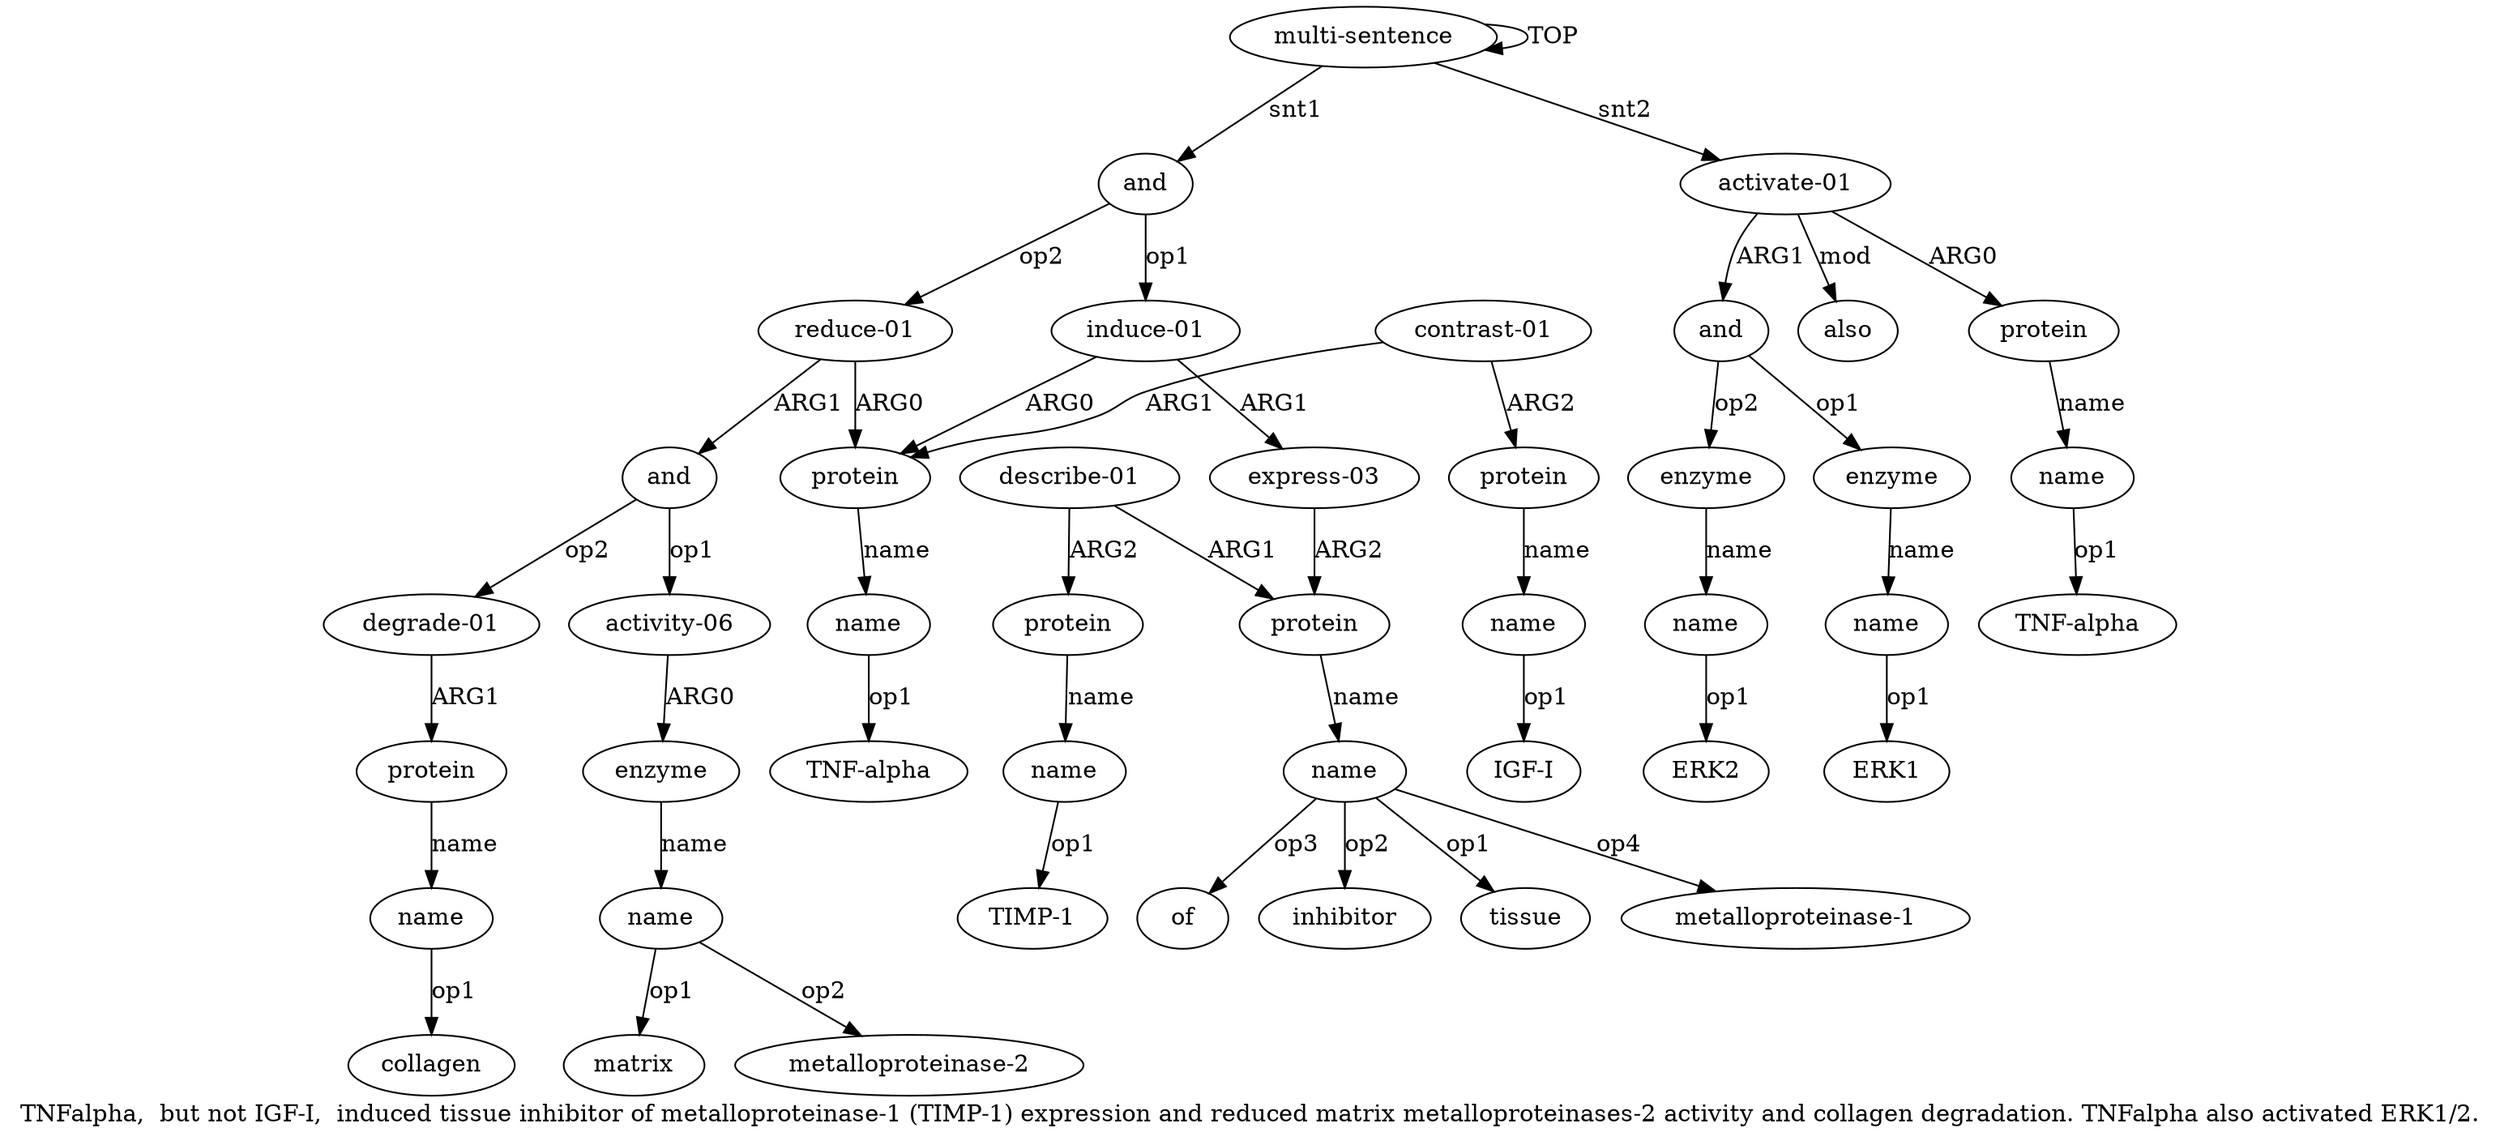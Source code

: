 digraph  {
	graph [label="TNFalpha,  but not IGF-I,  induced tissue inhibitor of metalloproteinase-1 (TIMP-1) expression and reduced matrix metalloproteinases-2 \
activity and collagen degradation. TNFalpha also activated ERK1/2."];
	node [label="\N"];
	a20	 [color=black,
		gold_ind=20,
		gold_label=protein,
		label=protein,
		test_ind=20,
		test_label=protein];
	a21	 [color=black,
		gold_ind=21,
		gold_label=name,
		label=name,
		test_ind=21,
		test_label=name];
	a20 -> a21 [key=0,
	color=black,
	gold_label=name,
	label=name,
	test_label=name];
"a21 collagen" [color=black,
	gold_ind=-1,
	gold_label=collagen,
	label=collagen,
	test_ind=-1,
	test_label=collagen];
a21 -> "a21 collagen" [key=0,
color=black,
gold_label=op1,
label=op1,
test_label=op1];
a22 [color=black,
gold_ind=22,
gold_label="activate-01",
label="activate-01",
test_ind=22,
test_label="activate-01"];
a23 [color=black,
gold_ind=23,
gold_label=protein,
label=protein,
test_ind=23,
test_label=protein];
a22 -> a23 [key=0,
color=black,
gold_label=ARG0,
label=ARG0,
test_label=ARG0];
a25 [color=black,
gold_ind=25,
gold_label=and,
label=and,
test_ind=25,
test_label=and];
a22 -> a25 [key=0,
color=black,
gold_label=ARG1,
label=ARG1,
test_label=ARG1];
a30 [color=black,
gold_ind=30,
gold_label=also,
label=also,
test_ind=30,
test_label=also];
a22 -> a30 [key=0,
color=black,
gold_label=mod,
label=mod,
test_label=mod];
a24 [color=black,
gold_ind=24,
gold_label=name,
label=name,
test_ind=24,
test_label=name];
a23 -> a24 [key=0,
color=black,
gold_label=name,
label=name,
test_label=name];
"a24 TNF-alpha" [color=black,
gold_ind=-1,
gold_label="TNF-alpha",
label="TNF-alpha",
test_ind=-1,
test_label="TNF-alpha"];
a24 -> "a24 TNF-alpha" [key=0,
color=black,
gold_label=op1,
label=op1,
test_label=op1];
a26 [color=black,
gold_ind=26,
gold_label=enzyme,
label=enzyme,
test_ind=26,
test_label=enzyme];
a25 -> a26 [key=0,
color=black,
gold_label=op1,
label=op1,
test_label=op1];
a28 [color=black,
gold_ind=28,
gold_label=enzyme,
label=enzyme,
test_ind=28,
test_label=enzyme];
a25 -> a28 [key=0,
color=black,
gold_label=op2,
label=op2,
test_label=op2];
a27 [color=black,
gold_ind=27,
gold_label=name,
label=name,
test_ind=27,
test_label=name];
a26 -> a27 [key=0,
color=black,
gold_label=name,
label=name,
test_label=name];
"a27 ERK1" [color=black,
gold_ind=-1,
gold_label=ERK1,
label=ERK1,
test_ind=-1,
test_label=ERK1];
a27 -> "a27 ERK1" [key=0,
color=black,
gold_label=op1,
label=op1,
test_label=op1];
a29 [color=black,
gold_ind=29,
gold_label=name,
label=name,
test_ind=29,
test_label=name];
a28 -> a29 [key=0,
color=black,
gold_label=name,
label=name,
test_label=name];
"a29 ERK2" [color=black,
gold_ind=-1,
gold_label=ERK2,
label=ERK2,
test_ind=-1,
test_label=ERK2];
a29 -> "a29 ERK2" [key=0,
color=black,
gold_label=op1,
label=op1,
test_label=op1];
"a10 of" [color=black,
gold_ind=-1,
gold_label=of,
label=of,
test_ind=-1,
test_label=of];
"a4 TNF-alpha" [color=black,
gold_ind=-1,
gold_label="TNF-alpha",
label="TNF-alpha",
test_ind=-1,
test_label="TNF-alpha"];
"a10 inhibitor" [color=black,
gold_ind=-1,
gold_label=inhibitor,
label=inhibitor,
test_ind=-1,
test_label=inhibitor];
"a10 tissue" [color=black,
gold_ind=-1,
gold_label=tissue,
label=tissue,
test_ind=-1,
test_label=tissue];
"a18 matrix" [color=black,
gold_ind=-1,
gold_label=matrix,
label=matrix,
test_ind=-1,
test_label=matrix];
"a18 metalloproteinase-2" [color=black,
gold_ind=-1,
gold_label="metalloproteinase-2",
label="metalloproteinase-2",
test_ind=-1,
test_label="metalloproteinase-2"];
a15 [color=black,
gold_ind=15,
gold_label=and,
label=and,
test_ind=15,
test_label=and];
a16 [color=black,
gold_ind=16,
gold_label="activity-06",
label="activity-06",
test_ind=16,
test_label="activity-06"];
a15 -> a16 [key=0,
color=black,
gold_label=op1,
label=op1,
test_label=op1];
a19 [color=black,
gold_ind=19,
gold_label="degrade-01",
label="degrade-01",
test_ind=19,
test_label="degrade-01"];
a15 -> a19 [key=0,
color=black,
gold_label=op2,
label=op2,
test_label=op2];
a14 [color=black,
gold_ind=14,
gold_label="reduce-01",
label="reduce-01",
test_ind=14,
test_label="reduce-01"];
a14 -> a15 [key=0,
color=black,
gold_label=ARG1,
label=ARG1,
test_label=ARG1];
a3 [color=black,
gold_ind=3,
gold_label=protein,
label=protein,
test_ind=3,
test_label=protein];
a14 -> a3 [key=0,
color=black,
gold_label=ARG0,
label=ARG0,
test_label=ARG0];
a17 [color=black,
gold_ind=17,
gold_label=enzyme,
label=enzyme,
test_ind=17,
test_label=enzyme];
a18 [color=black,
gold_ind=18,
gold_label=name,
label=name,
test_ind=18,
test_label=name];
a17 -> a18 [key=0,
color=black,
gold_label=name,
label=name,
test_label=name];
a16 -> a17 [key=0,
color=black,
gold_label=ARG0,
label=ARG0,
test_label=ARG0];
a11 [color=black,
gold_ind=11,
gold_label="describe-01",
label="describe-01",
test_ind=11,
test_label="describe-01"];
a12 [color=black,
gold_ind=12,
gold_label=protein,
label=protein,
test_ind=12,
test_label=protein];
a11 -> a12 [key=0,
color=black,
gold_label=ARG2,
label=ARG2,
test_label=ARG2];
a9 [color=black,
gold_ind=9,
gold_label=protein,
label=protein,
test_ind=9,
test_label=protein];
a11 -> a9 [key=0,
color=black,
gold_label=ARG1,
label=ARG1,
test_label=ARG1];
a10 [color=black,
gold_ind=10,
gold_label=name,
label=name,
test_ind=10,
test_label=name];
a10 -> "a10 of" [key=0,
color=black,
gold_label=op3,
label=op3,
test_label=op3];
a10 -> "a10 inhibitor" [key=0,
color=black,
gold_label=op2,
label=op2,
test_label=op2];
a10 -> "a10 tissue" [key=0,
color=black,
gold_label=op1,
label=op1,
test_label=op1];
"a10 metalloproteinase-1" [color=black,
gold_ind=-1,
gold_label="metalloproteinase-1",
label="metalloproteinase-1",
test_ind=-1,
test_label="metalloproteinase-1"];
a10 -> "a10 metalloproteinase-1" [key=0,
color=black,
gold_label=op4,
label=op4,
test_label=op4];
a13 [color=black,
gold_ind=13,
gold_label=name,
label=name,
test_ind=13,
test_label=name];
"a13 TIMP-1" [color=black,
gold_ind=-1,
gold_label="TIMP-1",
label="TIMP-1",
test_ind=-1,
test_label="TIMP-1"];
a13 -> "a13 TIMP-1" [key=0,
color=black,
gold_label=op1,
label=op1,
test_label=op1];
a12 -> a13 [key=0,
color=black,
gold_label=name,
label=name,
test_label=name];
a19 -> a20 [key=0,
color=black,
gold_label=ARG1,
label=ARG1,
test_label=ARG1];
a18 -> "a18 matrix" [key=0,
color=black,
gold_label=op1,
label=op1,
test_label=op1];
a18 -> "a18 metalloproteinase-2" [key=0,
color=black,
gold_label=op2,
label=op2,
test_label=op2];
a1 [color=black,
gold_ind=1,
gold_label=and,
label=and,
test_ind=1,
test_label=and];
a1 -> a14 [key=0,
color=black,
gold_label=op2,
label=op2,
test_label=op2];
a2 [color=black,
gold_ind=2,
gold_label="induce-01",
label="induce-01",
test_ind=2,
test_label="induce-01"];
a1 -> a2 [key=0,
color=black,
gold_label=op1,
label=op1,
test_label=op1];
a0 [color=black,
gold_ind=0,
gold_label="multi-sentence",
label="multi-sentence",
test_ind=0,
test_label="multi-sentence"];
a0 -> a22 [key=0,
color=black,
gold_label=snt2,
label=snt2,
test_label=snt2];
a0 -> a1 [key=0,
color=black,
gold_label=snt1,
label=snt1,
test_label=snt1];
a0 -> a0 [key=0,
color=black,
gold_label=TOP,
label=TOP,
test_label=TOP];
a4 [color=black,
gold_ind=4,
gold_label=name,
label=name,
test_ind=4,
test_label=name];
a3 -> a4 [key=0,
color=black,
gold_label=name,
label=name,
test_label=name];
a2 -> a3 [key=0,
color=black,
gold_label=ARG0,
label=ARG0,
test_label=ARG0];
a8 [color=black,
gold_ind=8,
gold_label="express-03",
label="express-03",
test_ind=8,
test_label="express-03"];
a2 -> a8 [key=0,
color=black,
gold_label=ARG1,
label=ARG1,
test_label=ARG1];
a5 [color=black,
gold_ind=5,
gold_label="contrast-01",
label="contrast-01",
test_ind=5,
test_label="contrast-01"];
a5 -> a3 [key=0,
color=black,
gold_label=ARG1,
label=ARG1,
test_label=ARG1];
a6 [color=black,
gold_ind=6,
gold_label=protein,
label=protein,
test_ind=6,
test_label=protein];
a5 -> a6 [key=0,
color=black,
gold_label=ARG2,
label=ARG2,
test_label=ARG2];
a4 -> "a4 TNF-alpha" [key=0,
color=black,
gold_label=op1,
label=op1,
test_label=op1];
a7 [color=black,
gold_ind=7,
gold_label=name,
label=name,
test_ind=7,
test_label=name];
"a7 IGF-I" [color=black,
gold_ind=-1,
gold_label="IGF-I",
label="IGF-I",
test_ind=-1,
test_label="IGF-I"];
a7 -> "a7 IGF-I" [key=0,
color=black,
gold_label=op1,
label=op1,
test_label=op1];
a6 -> a7 [key=0,
color=black,
gold_label=name,
label=name,
test_label=name];
a9 -> a10 [key=0,
color=black,
gold_label=name,
label=name,
test_label=name];
a8 -> a9 [key=0,
color=black,
gold_label=ARG2,
label=ARG2,
test_label=ARG2];
}
